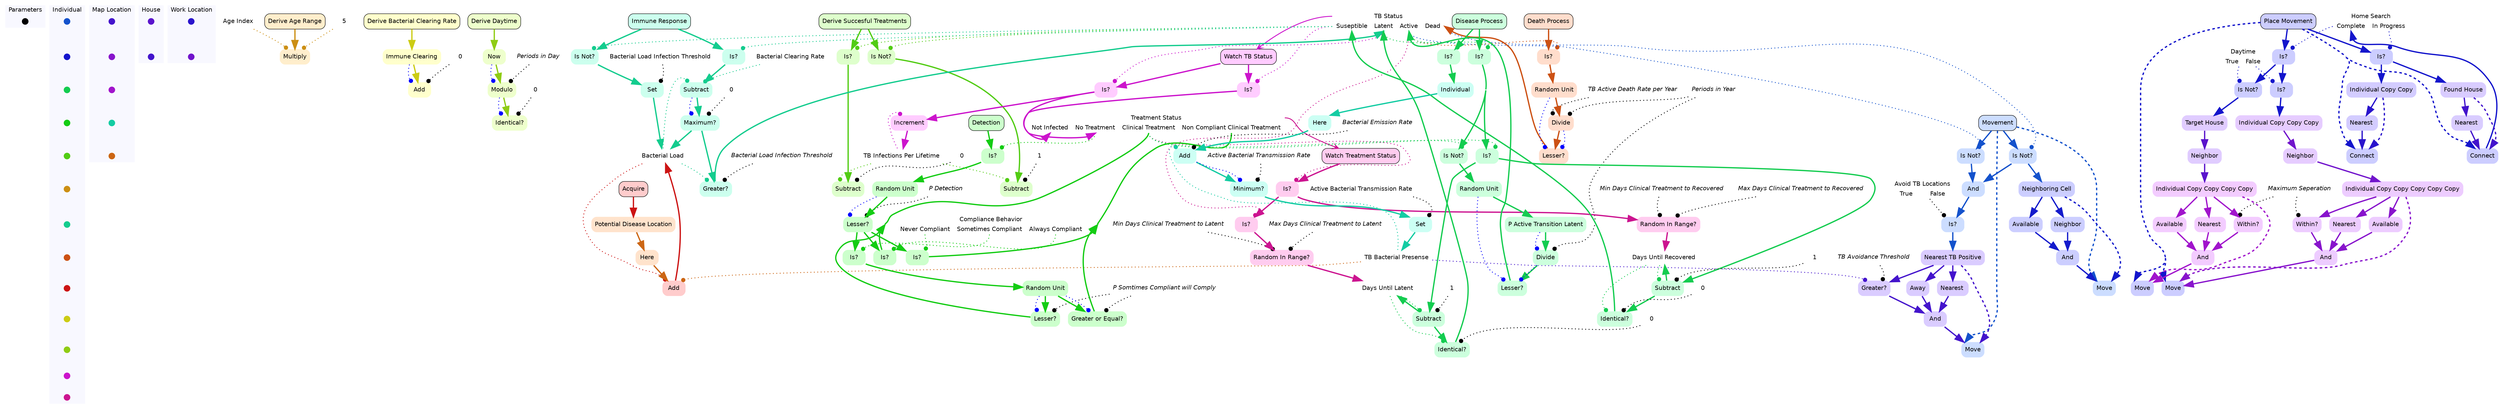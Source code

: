 digraph individual {
	concentrate=true;
	
	subgraph clustercontextKey {
		fontname=Helvetica;
		label="Parameters";
		style="filled";
		fillcolor=ghostwhite;
		color=white;
		labeljust=l;
		contextOverview [style=filled,shape=point,fixedsize=true,width=.2,height=.2,fontcolor=white,color="black",label=""];
	}
	subgraph clusterindividualKey {
		fontname=Helvetica;
		nodesep=0.1;
		style="filled";
		fillcolor=ghostwhite;
		label="Individual";
		color=white;
		labeljust=l;
		movementOverview [fontname=Helvetica,style=filled,shape=point,fixedsize=true,width=.2,height=.2,fontcolor=white,color="0.611, 0.9 , 0.8",label="",URL="individual__Overview.svg"];
		placeMovementOverview [fontname=Helvetica,style=filled,shape=point,fixedsize=true,width=.2,height=.2,fontcolor=white,color="0.666, 0.9 , 0.8",label="",URL="individual__Overview.svg"];
		diseaseProcessOverview [fontname=Helvetica,style=filled,shape=point,fixedsize=true,width=.2,height=.2,fontcolor=white,color="0.388, 0.9 , 0.8",label="",URL="individual__Overview.svg"];
		detectionOverview [fontname=Helvetica,style=filled,shape=point,fixedsize=true,width=.2,height=.2,fontcolor=white,color="0.333, 0.9 , 0.8",label="",URL="individual__Overview.svg"];
		deriveSuccesfulTreatmentsOverview [fontname=Helvetica,style=filled,shape=point,fixedsize=true,width=.2,height=.2,fontcolor=white,color="0.277, 0.9 , 0.8",label="",URL="individual__Overview.svg"];
		deriveAgeRangeOverview [fontname=Helvetica,style=filled,shape=point,fixedsize=true,width=.2,height=.2,fontcolor=white,color="0.111, 0.9 , 0.8",label="",URL="individual__Overview.svg"];
		immuneResponseOverview [fontname=Helvetica,style=filled,shape=point,fixedsize=true,width=.2,height=.2,fontcolor=white,color="0.444, 0.9 , 0.8",label="",URL="individual__Overview.svg"];
		deathProcessOverview [fontname=Helvetica,style=filled,shape=point,fixedsize=true,width=.2,height=.2,fontcolor=white,color="0.055, 0.9 , 0.8",label="",URL="individual__Overview.svg"];
		acquireOverview [fontname=Helvetica,style=filled,shape=point,fixedsize=true,width=.2,height=.2,fontcolor=white,color="0.0, 0.9 , 0.8",label="",URL="individual__Overview.svg"];
		deriveBacterialClearingRateOverview [fontname=Helvetica,style=filled,shape=point,fixedsize=true,width=.2,height=.2,fontcolor=white,color="0.166, 0.9 , 0.8",label="",URL="individual__Overview.svg"];
		deriveDaytimeOverview [fontname=Helvetica,style=filled,shape=point,fixedsize=true,width=.2,height=.2,fontcolor=white,color="0.222, 0.9 , 0.8",label="",URL="individual__Overview.svg"];
		watchTBStatusOverview [fontname=Helvetica,style=filled,shape=point,fixedsize=true,width=.2,height=.2,fontcolor=white,color="0.833, 0.9 , 0.8",label="",URL="individual__Overview.svg"];
		watchTreatmentStatusOverview [fontname=Helvetica,style=filled,shape=point,fixedsize=true,width=.2,height=.2,fontcolor=white,color="0.888, 0.9 , 0.8",label="",URL="individual__Overview.svg"];
movementOverview -> placeMovementOverview -> diseaseProcessOverview -> detectionOverview -> deriveSuccesfulTreatmentsOverview -> deriveAgeRangeOverview -> immuneResponseOverview -> deathProcessOverview -> acquireOverview -> deriveBacterialClearingRateOverview -> deriveDaytimeOverview -> watchTBStatusOverview -> watchTreatmentStatusOverview [style=invis];
	}
	subgraph clustermapLocationKey {
		fontname=Helvetica;
		nodesep=0.1;
		style="filled";
		fillcolor=ghostwhite;
		label="Map Location";
		color=white;
		labeljust=l;
		nearestTBPositiveOverview [fontname=Helvetica,style=filled,shape=point,fixedsize=true,width=.2,height=.2,fontcolor=white,color="0.710, 0.9 , 0.8",label="",URL="mapLocation__Overview.svg"];
		individualCopyCopyCopyCopyCopyOverview [fontname=Helvetica,style=filled,shape=point,fixedsize=true,width=.2,height=.2,fontcolor=white,color="0.772, 0.9 , 0.8",label="",URL="mapLocation__Overview.svg"];
		individualCopyCopyCopyCopyOverview [fontname=Helvetica,style=filled,shape=point,fixedsize=true,width=.2,height=.2,fontcolor=white,color="0.794, 0.9 , 0.8",label="",URL="mapLocation__Overview.svg"];
		individualOverview [fontname=Helvetica,style=filled,shape=point,fixedsize=true,width=.2,height=.2,fontcolor=white,color="0.463, 0.9 , 0.8",label="",URL="mapLocation__Overview.svg"];
		potentialDiseaseLocationOverview [fontname=Helvetica,style=filled,shape=point,fixedsize=true,width=.2,height=.2,fontcolor=white,color="0.074, 0.9 , 0.8",label="",URL="mapLocation__Overview.svg"];
nearestTBPositiveOverview -> individualCopyCopyCopyCopyCopyOverview -> individualCopyCopyCopyCopyOverview -> individualOverview -> potentialDiseaseLocationOverview [style=invis];
	}
	subgraph clusterhouseKey {
		fontname=Helvetica;
		nodesep=0.1;
		style="filled";
		fillcolor=ghostwhite;
		label="House";
		color=white;
		labeljust=l;
		targetHouseOverview [fontname=Helvetica,style=filled,shape=point,fixedsize=true,width=.2,height=.2,fontcolor=white,color="0.730, 0.9 , 0.8",label="",URL="house__Overview.svg"];
		foundHouseOverview [fontname=Helvetica,style=filled,shape=point,fixedsize=true,width=.2,height=.2,fontcolor=white,color="0.709, 0.9 , 0.8",label="",URL="house__Overview.svg"];
targetHouseOverview -> foundHouseOverview [style=invis];
	}
	subgraph clusterworkLocationKey {
		fontname=Helvetica;
		nodesep=0.1;
		style="filled";
		fillcolor=ghostwhite;
		label="Work Location";
		color=white;
		labeljust=l;
		individualCopyCopyOverview [fontname=Helvetica,style=filled,shape=point,fixedsize=true,width=.2,height=.2,fontcolor=white,color="0.687, 0.9 , 0.8",label="",URL="workLocation__Overview.svg"];
		individualCopyCopyCopyOverview [fontname=Helvetica,style=filled,shape=point,fixedsize=true,width=.2,height=.2,fontcolor=white,color="0.751, 0.9 , 0.8",label="",URL="workLocation__Overview.svg"];
individualCopyCopyOverview -> individualCopyCopyCopyOverview [style=invis];
	}
		individualageIndex [shape=none,fontsize=14,style="filled",fontname=Helvetica,color=none,fillcolor=white,label="Age Index"];

//subgraph clusterderiveAgeRange {
	//style=filled;
	//color=white;
	//fillcolor="0.0, 0.0, 0.98";
		deriveAgeRange [shape=box,style="rounded,filled",fontname=Helvetica,color=black,fillcolor="0.111, 0.2, 1.0",label="Derive Age Range",URL="individual_deriveAgeRange.svg"];
	deriveAgeRange ->  ageIndexMultiplyLiteral5 [color="0.111, 0.9 , 0.8",penwidth=3.0,arrowsize=2.0];
		ageIndexMultiplyLiteral5 [shape=none,style="rounded,filled",fontname=Helvetica,color="0.111, 0.2, 1.0",label="Multiply"];
//}
		individualageIndex -> ageIndexMultiplyLiteral5:nw [style=dotted,arrowhead=dot,color="0.111, 0.9 , 0.8",penwidth=2.0];
		literal5 -> ageIndexMultiplyLiteral5:ne [style=dotted,arrowhead=dot,color="0.111, 0.9 , 0.8",penwidth=2.0];
		literal5 [shape=none,fontname=Helvetica,color=black,label="5"];
		literal5 -> ageIndexMultiplyLiteral5:ne [style=dotted,arrowhead=dot,color=blue,penwidth=2.0];

//subgraph clusterderiveBacterialClearingRate {
	//style=filled;
	//color=white;
	//fillcolor="0.0, 0.0, 0.98";
		deriveBacterialClearingRate [shape=box,style="rounded,filled",fontname=Helvetica,color=black,fillcolor="0.166, 0.2, 1.0",label="Derive Bacterial Clearing Rate",URL="individual_deriveBacterialClearingRate.svg"];
	deriveBacterialClearingRate ->  immuneClearing [color="0.166, 0.9 , 0.8",penwidth=3.0,arrowsize=2.0];
		immuneClearingAddZero [shape=none,style="rounded,filled",fontname=Helvetica,color="0.166, 0.2, 1.0",label="Add"];
		immuneClearing [shape=none,style="rounded,filled",fontname=Helvetica,color="0.166, 0.2, 1.0",label="Immune Clearing"];
	immuneClearing ->  immuneClearingAddZero [color="0.166, 0.9 , 0.8",penwidth=3.0,arrowsize=2.0];
//}
		immuneClearing -> immuneClearingAddZero:nw [style=dotted,arrowhead=dot,color=blue,penwidth=2.0];
	
		importxyximmuneClearingAddZerofunctionszero1 [fontname=Helvetica,shape=none,label="0"];
		importxyximmuneClearingAddZerofunctionszero1 -> immuneClearingAddZero:ne [style=dotted,arrowhead=dot,color=black,penwidth=2.0];
		tBmodelperiodsinDay [shape=none,fontsize=14,style="filled",fontname=Helvetica,color=none,fillcolor=white,label=<<i>Periods in Day</i>>];

//subgraph clusterderiveDaytime {
	//style=filled;
	//color=white;
	//fillcolor="0.0, 0.0, 0.98";
		deriveDaytime [shape=box,style="rounded,filled",fontname=Helvetica,color=black,fillcolor="0.222, 0.2, 1.0",label="Derive Daytime",URL="individual_deriveDaytime.svg"];
	deriveDaytime ->  now [color="0.222, 0.9 , 0.8",penwidth=3.0,arrowsize=2.0];
		nowModuloPeriodsinDay [shape=none,style="rounded,filled",fontname=Helvetica,color="0.222, 0.2, 1.0",label="Modulo"];
	nowModuloPeriodsinDay ->  nowModuloPeriodsinDayIdenticalZero [color="0.222, 0.9 , 0.8",penwidth=3.0,arrowsize=2.0];
		nowModuloPeriodsinDayIdenticalZero [shape=none,style="rounded,filled",fontname=Helvetica,color="0.222, 0.2, 1.0",label="Identical?"];
		now [shape=none,style="rounded,filled",fontname=Helvetica,color="0.222, 0.2, 1.0",label="Now"];
	now ->  nowModuloPeriodsinDay [color="0.222, 0.9 , 0.8",penwidth=3.0,arrowsize=2.0];
//}
		tBmodelperiodsinDay -> nowModuloPeriodsinDay:ne [style=dotted,arrowhead=dot,color=black,penwidth=2.0];
		now -> nowModuloPeriodsinDay:nw [style=dotted,arrowhead=dot,color=blue,penwidth=2.0];
		nowModuloPeriodsinDay -> nowModuloPeriodsinDayIdenticalZero:nw [style=dotted,arrowhead=dot,color=blue,penwidth=2.0];
	
		importxyxnowModuloPeriodsinDayIdenticalZerofunctionszero1 [fontname=Helvetica,shape=none,label="0"];
		importxyxnowModuloPeriodsinDayIdenticalZerofunctionszero1 -> nowModuloPeriodsinDayIdenticalZero:ne [style=dotted,arrowhead=dot,color=black,penwidth=2.0];
		individualtBStatusRecord [shape=record,fontname=Helvetica,style=filled,color=none,fillcolor=white,label="{<individualtBStatus> TB Status | {<individualtBStatussuseptible> Suseptible|<individualtBStatuslatent> Latent|<individualtBStatusactive> Active|<individualtBStatusdead> Dead}}"];
		individualtBInfectionsPerLifetime [shape=none,fontsize=14,style="filled",fontname=Helvetica,color=none,fillcolor=white,label="TB Infections Per Lifetime"];

//subgraph clusterderiveSuccesfulTreatments {
	//style=filled;
	//color=white;
	//fillcolor="0.0, 0.0, 0.98";
		deriveSuccesfulTreatments [shape=box,style="rounded,filled",fontname=Helvetica,color=black,fillcolor="0.277, 0.2, 1.0",label="Derive Succesful Treatments",URL="individual_deriveSuccesfulTreatments.svg"];
	deriveSuccesfulTreatments ->  tBStatusDifferentSuseptibleQuery [color="0.277, 0.9 , 0.8",penwidth=3.0,arrowsize=2.0];
	deriveSuccesfulTreatments ->  tBStatusIdenticalSuseptibleQueryCopyCopy [color="0.277, 0.9 , 0.8",penwidth=3.0,arrowsize=2.0];
		tBInfectionsPerLifetimeSubtractUnit [shape=none,style="rounded,filled",fontname=Helvetica,color="0.277, 0.2, 1.0",label="Subtract"];
		tBStatusIdenticalSuseptibleQueryCopyCopy [shape=none,style="rounded,filled",fontname=Helvetica,color="0.277, 0.2, 1.0",label="Is?"];
	tBStatusIdenticalSuseptibleQueryCopyCopy ->  tBInfectionsPerLifetimeSubtractZero [color="0.277, 0.9 , 0.8",penwidth=3.0,arrowsize=2.0];
		tBStatusDifferentSuseptibleQuery [shape=none,style="rounded,filled",fontname=Helvetica,color="0.277, 0.2, 1.0",label="Is Not?"];
	tBStatusDifferentSuseptibleQuery ->  tBInfectionsPerLifetimeSubtractUnit [color="0.277, 0.9 , 0.8",penwidth=3.0,arrowsize=2.0];
		tBInfectionsPerLifetimeSubtractZero [shape=none,style="rounded,filled",fontname=Helvetica,color="0.277, 0.2, 1.0",label="Subtract"];
//}
		individualtBInfectionsPerLifetime -> tBInfectionsPerLifetimeSubtractUnit:nw [style=dotted,arrowhead=dot,color="0.277, 0.9 , 0.8",penwidth=2.0];
	
		importxyxtBInfectionsPerLifetimeSubtractUnitfunctionsunit0 [fontname=Helvetica,shape=none,label="1"];
		importxyxtBInfectionsPerLifetimeSubtractUnitfunctionsunit0 -> tBInfectionsPerLifetimeSubtractUnit:ne [style=dotted,arrowhead=dot,color=black,penwidth=2.0];
		individualtBStatusRecord:individualtBStatussuseptible -> tBStatusIdenticalSuseptibleQueryCopyCopy:ne [style=dotted,arrowhead=dot,color="0.277, 0.9 , 0.8",penwidth=2.0];
		individualtBStatusRecord:individualtBStatussuseptible -> tBStatusDifferentSuseptibleQuery:ne [style=dotted,arrowhead=dot,color="0.277, 0.9 , 0.8",penwidth=2.0];
		individualtBInfectionsPerLifetime -> tBInfectionsPerLifetimeSubtractZero:nw [style=dotted,arrowhead=dot,color="0.277, 0.9 , 0.8",penwidth=2.0];
	
		importxyxtBInfectionsPerLifetimeSubtractZerofunctionszero0 [fontname=Helvetica,shape=none,label="0"];
		importxyxtBInfectionsPerLifetimeSubtractZerofunctionszero0 -> tBInfectionsPerLifetimeSubtractZero:ne [style=dotted,arrowhead=dot,color=black,penwidth=2.0];
		individualbacterialLoad [shape=none,fontsize=14,style="filled",fontname=Helvetica,color=none,fillcolor=white,label="Bacterial Load"];
		mapLocationtBBacterialPresense [shape=none,fontsize=14,style="filled",fontname=Helvetica,color=none,fillcolor=white,label="TB Bacterial Presense"];

//subgraph clusteracquire {
	//style=filled;
	//color=white;
	//fillcolor="0.0, 0.0, 0.98";
		acquire [shape=box,style="rounded,filled",fontname=Helvetica,color=black,fillcolor="0.0, 0.2, 1.0",label="Acquire",URL="individual_acquire.svg"];
	acquire ->  potentialDiseaseLocation [color="0.0, 0.9 , 0.8",penwidth=3.0,arrowsize=2.0];
		hereQueryCopy [shape=none,style="rounded,filled",fontname=Helvetica,color="0.074, 0.2, 1.0",label="Here"];
	hereQueryCopy ->  bacterialLoadAddTBBacterialPresense [color="0.074, 0.9 , 0.8",penwidth=3.0,arrowsize=2.0];
		potentialDiseaseLocation [shape=none,style="rounded,filled",fontname=Helvetica,color=gray,fillcolor="0.074, 0.2, 1.0",label="Potential Disease Location"];
	potentialDiseaseLocation ->  hereQueryCopy [color="0.074, 0.9 , 0.8",penwidth=3.0,arrowsize=2.0];
		bacterialLoadAddTBBacterialPresense [shape=none,style="rounded,filled",fontname=Helvetica,color="0.0, 0.2, 1.0",label="Add"];
			bacterialLoadAddTBBacterialPresense ->  individualbacterialLoad [color="0.0, 0.9 , 0.8",penwidth=3.0,arrowsize=2.0];
//}
		individualbacterialLoad -> bacterialLoadAddTBBacterialPresense:nw [style=dotted,arrowhead=dot,color="0.0, 0.9 , 0.8",penwidth=2.0];
		mapLocationtBBacterialPresense -> bacterialLoadAddTBBacterialPresense:ne [style=dotted,arrowhead=dot,color="0.074, 0.9 , 0.8",penwidth=2.0];
		individualtBStatusRecord [shape=record,fontname=Helvetica,style=filled,color=none,fillcolor=white,label="{<individualtBStatus> TB Status | {<individualtBStatussuseptible> Suseptible|<individualtBStatuslatent> Latent|<individualtBStatusactive> Active|<individualtBStatusdead> Dead}}"];
		individualtBStatusRecord [shape=record,fontname=Helvetica,style=filled,color=none,fillcolor=white,label="{<individualtBStatus> TB Status | {<individualtBStatussuseptible> Suseptible|<individualtBStatuslatent> Latent|<individualtBStatusactive> Active|<individualtBStatusdead> Dead}}"];
		tBmodelperiodsinYear [shape=none,fontsize=14,style="filled",fontname=Helvetica,color=none,fillcolor=white,label=<<i>Periods in Year</i>>];
		tBmodeltBActiveDeathRateperYear [shape=none,fontsize=14,style="filled",fontname=Helvetica,color=none,fillcolor=white,label=<<i>TB Active Death Rate per Year</i>>];

//subgraph clusterdeathProcess {
	//style=filled;
	//color=white;
	//fillcolor="0.0, 0.0, 0.98";
		deathProcess [shape=box,style="rounded,filled",fontname=Helvetica,color=black,fillcolor="0.055, 0.2, 1.0",label="Death Process",URL="individual_deathProcess.svg"];
	deathProcess ->  tBStatusIdenticalActiveQueryCopy [color="0.055, 0.9 , 0.8",penwidth=3.0,arrowsize=2.0];
		randomUnitLesserTBActiveDeathRateperYearDividePeriodsinYearQuery [shape=none,style="rounded,filled",fontname=Helvetica,color="0.055, 0.2, 1.0",label="Lesser?"];
			randomUnitLesserTBActiveDeathRateperYearDividePeriodsinYearQuery ->  individualtBStatusRecord:individualtBStatusdead [color="0.055, 0.9 , 0.8",penwidth=3.0,arrowsize=2.0];
		tBActiveDeathRateperYearDividePeriodsinYear [shape=none,style="rounded,filled",fontname=Helvetica,color="0.055, 0.2, 1.0",label="Divide"];
	tBActiveDeathRateperYearDividePeriodsinYear ->  randomUnitLesserTBActiveDeathRateperYearDividePeriodsinYearQuery [color="0.055, 0.9 , 0.8",penwidth=3.0,arrowsize=2.0];
		tBStatusIdenticalActiveQueryCopy [shape=none,style="rounded,filled",fontname=Helvetica,color="0.055, 0.2, 1.0",label="Is?"];
	tBStatusIdenticalActiveQueryCopy ->  randomUnit [color="0.055, 0.9 , 0.8",penwidth=3.0,arrowsize=2.0];
		randomUnit [shape=none,style="rounded,filled",fontname=Helvetica,color="0.055, 0.2, 1.0",label="Random Unit"];
	randomUnit ->  tBActiveDeathRateperYearDividePeriodsinYear [color="0.055, 0.9 , 0.8",penwidth=3.0,arrowsize=2.0];
//}
		tBActiveDeathRateperYearDividePeriodsinYear -> randomUnitLesserTBActiveDeathRateperYearDividePeriodsinYearQuery:ne [style=dotted,arrowhead=dot,color=blue,penwidth=2.0];
		randomUnit -> randomUnitLesserTBActiveDeathRateperYearDividePeriodsinYearQuery:nw [style=dotted,arrowhead=dot,color=blue,penwidth=2.0];
		tBmodeltBActiveDeathRateperYear -> tBActiveDeathRateperYearDividePeriodsinYear:nw [style=dotted,arrowhead=dot,color=black,penwidth=2.0];
		tBmodelperiodsinYear -> tBActiveDeathRateperYearDividePeriodsinYear:ne [style=dotted,arrowhead=dot,color=black,penwidth=2.0];
		individualtBStatusRecord:individualtBStatusactive -> tBStatusIdenticalActiveQueryCopy:ne [style=dotted,arrowhead=dot,color="0.055, 0.9 , 0.8",penwidth=2.0];
		individualtreatmentStatusRecord [shape=record,fontname=Helvetica,style=filled,color=none,fillcolor=white,label="{<individualtreatmentStatus> Treatment Status | {<individualtreatmentStatusnotInfected> Not Infected|<individualtreatmentStatusnoTreatment> No Treatment|<individualtreatmentStatusclinicalTreatment> Clinical Treatment|<individualtreatmentStatusnonCompliantClinicalTreatment> Non Compliant Clinical Treatment}}"];
		individualtBStatusRecord [shape=record,fontname=Helvetica,style=filled,color=none,fillcolor=white,label="{<individualtBStatus> TB Status | {<individualtBStatussuseptible> Suseptible|<individualtBStatuslatent> Latent|<individualtBStatusactive> Active|<individualtBStatusdead> Dead}}"];
		individualtreatmentStatusRecord [shape=record,fontname=Helvetica,style=filled,color=none,fillcolor=white,label="{<individualtreatmentStatus> Treatment Status | {<individualtreatmentStatusnotInfected> Not Infected|<individualtreatmentStatusnoTreatment> No Treatment|<individualtreatmentStatusclinicalTreatment> Clinical Treatment|<individualtreatmentStatusnonCompliantClinicalTreatment> Non Compliant Clinical Treatment}}"];
		individualtBInfectionsPerLifetime [shape=none,fontsize=14,style="filled",fontname=Helvetica,color=none,fillcolor=white,label="TB Infections Per Lifetime"];
		individualtBStatusRecord [shape=record,fontname=Helvetica,style=filled,color=none,fillcolor=white,label="{<individualtBStatus> TB Status | {<individualtBStatussuseptible> Suseptible|<individualtBStatuslatent> Latent|<individualtBStatusactive> Active|<individualtBStatusdead> Dead}}"];

//subgraph clusterwatchTBStatus {
	//style=filled;
	//color=white;
	//fillcolor="0.0, 0.0, 0.98";
		watchTBStatus [shape=box,style="rounded,filled",fontname=Helvetica,color=black,fillcolor="0.833, 0.2, 1.0",label="Watch TB Status",URL="individual_watchTBStatus.svg"];
		individualtBStatusRecord:individualtBStatus ->  watchTBStatus [color="0.833, 0.9 , 0.8",penwidth=2.0,arrowhead=vee];
	watchTBStatus ->  tBStatusIdenticalLatentQueryCopy [color="0.833, 0.9 , 0.8",penwidth=3.0,arrowsize=2.0];
	watchTBStatus ->  tBStatusIdenticalSuseptibleQueryCopy [color="0.833, 0.9 , 0.8",penwidth=3.0,arrowsize=2.0];
		incrementTBInfectionsPerLifetime [shape=none,style="rounded,filled",fontname=Helvetica,color="0.833, 0.2, 1.0",label="Increment"];
			incrementTBInfectionsPerLifetime ->  individualtBInfectionsPerLifetime [color="0.833, 0.9 , 0.8",penwidth=3.0,arrowsize=2.0];
		tBStatusIdenticalLatentQueryCopy [shape=none,style="rounded,filled",fontname=Helvetica,color="0.833, 0.2, 1.0",label="Is?"];
	tBStatusIdenticalLatentQueryCopy ->  incrementTBInfectionsPerLifetime [color="0.833, 0.9 , 0.8",penwidth=3.0,arrowsize=2.0];
			tBStatusIdenticalLatentQueryCopy ->  individualtreatmentStatusRecord:individualtreatmentStatusnoTreatment [color="0.833, 0.9 , 0.8",penwidth=3.0,arrowsize=2.0];
		tBStatusIdenticalSuseptibleQueryCopy [shape=none,style="rounded,filled",fontname=Helvetica,color="0.833, 0.2, 1.0",label="Is?"];
			tBStatusIdenticalSuseptibleQueryCopy ->  individualtreatmentStatusRecord:individualtreatmentStatusnotInfected [color="0.833, 0.9 , 0.8",penwidth=3.0,arrowsize=2.0];
//}
		individualtBInfectionsPerLifetime -> incrementTBInfectionsPerLifetime:nw [style=dotted,arrowhead=dot,color="0.833, 0.9 , 0.8",penwidth=2.0];
		individualtBStatusRecord:individualtBStatuslatent -> tBStatusIdenticalLatentQueryCopy:ne [style=dotted,arrowhead=dot,color="0.833, 0.9 , 0.8",penwidth=2.0];
		individualtBStatusRecord:individualtBStatussuseptible -> tBStatusIdenticalSuseptibleQueryCopy:ne [style=dotted,arrowhead=dot,color="0.833, 0.9 , 0.8",penwidth=2.0];
		individualtBStatusRecord [shape=record,fontname=Helvetica,style=filled,color=none,fillcolor=white,label="{<individualtBStatus> TB Status | {<individualtBStatussuseptible> Suseptible|<individualtBStatuslatent> Latent|<individualtBStatusactive> Active|<individualtBStatusdead> Dead}}"];
		individualtreatmentStatusRecord [shape=record,fontname=Helvetica,style=filled,color=none,fillcolor=white,label="{<individualtreatmentStatus> Treatment Status | {<individualtreatmentStatusnotInfected> Not Infected|<individualtreatmentStatusnoTreatment> No Treatment|<individualtreatmentStatusclinicalTreatment> Clinical Treatment|<individualtreatmentStatusnonCompliantClinicalTreatment> Non Compliant Clinical Treatment}}"];
		individualdaysUntilRecovered [shape=none,fontsize=14,style="filled",fontname=Helvetica,color=none,fillcolor=white,label="Days Until Recovered"];
		tBmodelminDaysClinicalTreatmenttoLatent [shape=none,fontsize=14,style="filled",fontname=Helvetica,color=none,fillcolor=white,label=<<i>Min Days Clinical Treatment to Latent</i>>];
		tBmodelmaxDaysClinicalTreatmenttoLatent [shape=none,fontsize=14,style="filled",fontname=Helvetica,color=none,fillcolor=white,label=<<i>Max Days Clinical Treatment to Latent</i>>];
		individualdaysUntilLatent [shape=none,fontsize=14,style="filled",fontname=Helvetica,color=none,fillcolor=white,label="Days Until Latent"];
		tBmodelminDaysClinicalTreatmenttoRecovered [shape=none,fontsize=14,style="filled",fontname=Helvetica,color=none,fillcolor=white,label=<<i>Min Days Clinical Treatment to Recovered</i>>];
		tBmodelmaxDaysClinicalTreatmenttoRecovered [shape=none,fontsize=14,style="filled",fontname=Helvetica,color=none,fillcolor=white,label=<<i>Max Days Clinical Treatment to Recovered</i>>];
		individualtreatmentStatusRecord [shape=record,fontname=Helvetica,style=filled,color=none,fillcolor=white,label="{<individualtreatmentStatus> Treatment Status | {<individualtreatmentStatusnotInfected> Not Infected|<individualtreatmentStatusnoTreatment> No Treatment|<individualtreatmentStatusclinicalTreatment> Clinical Treatment|<individualtreatmentStatusnonCompliantClinicalTreatment> Non Compliant Clinical Treatment}}"];

//subgraph clusterwatchTreatmentStatus {
	//style=filled;
	//color=white;
	//fillcolor="0.0, 0.0, 0.98";
		watchTreatmentStatus [shape=box,style="rounded,filled",fontname=Helvetica,color=black,fillcolor="0.888, 0.2, 1.0",label="Watch Treatment Status",URL="individual_watchTreatmentStatus.svg"];
		individualtreatmentStatusRecord:individualtreatmentStatus ->  watchTreatmentStatus [color="0.888, 0.9 , 0.8",penwidth=2.0,arrowhead=vee];
	watchTreatmentStatus ->  treatmentStatusIdenticalClinicalTreatmentQuery [color="0.888, 0.9 , 0.8",penwidth=3.0,arrowsize=2.0];
		tBStatusIdenticalActiveQueryCopyCopy [shape=none,style="rounded,filled",fontname=Helvetica,color="0.888, 0.2, 1.0",label="Is?"];
	tBStatusIdenticalActiveQueryCopyCopy ->  drawDaysuntilLatent [color="0.888, 0.9 , 0.8",penwidth=3.0,arrowsize=2.0];
		treatmentStatusIdenticalClinicalTreatmentQuery [shape=none,style="rounded,filled",fontname=Helvetica,color="0.888, 0.2, 1.0",label="Is?"];
	treatmentStatusIdenticalClinicalTreatmentQuery ->  tBStatusIdenticalActiveQueryCopyCopy [color="0.888, 0.9 , 0.8",penwidth=3.0,arrowsize=2.0];
	treatmentStatusIdenticalClinicalTreatmentQuery ->  drawDaysuntilRecovered [color="0.888, 0.9 , 0.8",penwidth=3.0,arrowsize=2.0];
		drawDaysuntilLatent [shape=none,style="rounded,filled",fontname=Helvetica,color="0.888, 0.2, 1.0",label="Random In Range?"];
			drawDaysuntilLatent ->  individualdaysUntilLatent [color="0.888, 0.9 , 0.8",penwidth=3.0,arrowsize=2.0];
		drawDaysuntilRecovered [shape=none,style="rounded,filled",fontname=Helvetica,color="0.888, 0.2, 1.0",label="Random In Range?"];
			drawDaysuntilRecovered ->  individualdaysUntilRecovered [color="0.888, 0.9 , 0.8",penwidth=3.0,arrowsize=2.0];
//}
		individualtBStatusRecord:individualtBStatusactive -> tBStatusIdenticalActiveQueryCopyCopy:ne [style=dotted,arrowhead=dot,color="0.888, 0.9 , 0.8",penwidth=2.0];
		individualtreatmentStatusRecord:individualtreatmentStatusclinicalTreatment -> treatmentStatusIdenticalClinicalTreatmentQuery:ne [style=dotted,arrowhead=dot,color="0.888, 0.9 , 0.8",penwidth=2.0];
		tBmodelminDaysClinicalTreatmenttoLatent -> drawDaysuntilLatent:nw [style=dotted,arrowhead=dot,color=black,penwidth=2.0];
		tBmodelmaxDaysClinicalTreatmenttoLatent -> drawDaysuntilLatent:ne [style=dotted,arrowhead=dot,color=black,penwidth=2.0];
		tBmodelminDaysClinicalTreatmenttoRecovered -> drawDaysuntilRecovered:nw [style=dotted,arrowhead=dot,color=black,penwidth=2.0];
		tBmodelmaxDaysClinicalTreatmenttoRecovered -> drawDaysuntilRecovered:ne [style=dotted,arrowhead=dot,color=black,penwidth=2.0];
		individualtBStatusRecord [shape=record,fontname=Helvetica,style=filled,color=none,fillcolor=white,label="{<individualtBStatus> TB Status | {<individualtBStatussuseptible> Suseptible|<individualtBStatuslatent> Latent|<individualtBStatusactive> Active|<individualtBStatusdead> Dead}}"];
		individualbacterialLoad [shape=none,fontsize=14,style="filled",fontname=Helvetica,color=none,fillcolor=white,label="Bacterial Load"];
		individualbacterialClearingRate [shape=none,fontsize=14,style="filled",fontname=Helvetica,color=none,fillcolor=white,label="Bacterial Clearing Rate"];
		individualtBStatusRecord [shape=record,fontname=Helvetica,style=filled,color=none,fillcolor=white,label="{<individualtBStatus> TB Status | {<individualtBStatussuseptible> Suseptible|<individualtBStatuslatent> Latent|<individualtBStatusactive> Active|<individualtBStatusdead> Dead}}"];
		tBmodelbacterialLoadInfectionThreshold [shape=none,fontsize=14,style="filled",fontname=Helvetica,color=none,fillcolor=white,label=<<i>Bacterial Load Infection Threshold</i>>];

//subgraph clusterimmuneResponse {
	//style=filled;
	//color=white;
	//fillcolor="0.0, 0.0, 0.98";
		immuneResponse [shape=box,style="rounded,filled",fontname=Helvetica,color=black,fillcolor="0.444, 0.2, 1.0",label="Immune Response",URL="individual_immuneResponse.svg"];
	immuneResponse ->  tBStatusIdenticalSuseptibleQuery [color="0.444, 0.9 , 0.8",penwidth=3.0,arrowsize=2.0];
	immuneResponse ->  tBStatusDifferentSuseptibleQueryCopy [color="0.444, 0.9 , 0.8",penwidth=3.0,arrowsize=2.0];
		tBStatusDifferentSuseptibleQueryCopy [shape=none,style="rounded,filled",fontname=Helvetica,color="0.444, 0.2, 1.0",label="Is Not?"];
	tBStatusDifferentSuseptibleQueryCopy ->  setBacterialLoadToBacterialLoadInfectionThreshold [color="0.444, 0.9 , 0.8",penwidth=3.0,arrowsize=2.0];
	setBacterialLoadToBacterialLoadInfectionThreshold ->  individualbacterialLoad [color="0.444, 0.9 , 0.8",penwidth=3.0,arrowsize=2.0];
		bacterialLoadSubtractBacterialClearingRate [shape=none,style="rounded,filled",fontname=Helvetica,color="0.444, 0.2, 1.0",label="Subtract"];
	bacterialLoadSubtractBacterialClearingRate ->  maximum_BacterialLoadSubtractBacterialClearingRateZero_ [color="0.444, 0.9 , 0.8",penwidth=3.0,arrowsize=2.0];
		tBStatusIdenticalSuseptibleQuery [shape=none,style="rounded,filled",fontname=Helvetica,color="0.444, 0.2, 1.0",label="Is?"];
	tBStatusIdenticalSuseptibleQuery ->  bacterialLoadSubtractBacterialClearingRate [color="0.444, 0.9 , 0.8",penwidth=3.0,arrowsize=2.0];

		setBacterialLoadToBacterialLoadInfectionThreshold [shape=none,style="rounded,filled",fontname=Helvetica,color="0.444, 0.2, 1.0",label="Set"];
		bacterialLoadGreaterBacterialLoadInfectionThresholdQuery [shape=none,style="rounded,filled",fontname=Helvetica,color="0.444, 0.2, 1.0",label="Greater?"];
			bacterialLoadGreaterBacterialLoadInfectionThresholdQuery ->  individualtBStatusRecord:individualtBStatuslatent [color="0.444, 0.9 , 0.8",penwidth=3.0,arrowsize=2.0];
		maximum_BacterialLoadSubtractBacterialClearingRateZero_ [shape=none,style="rounded,filled",fontname=Helvetica,color="0.444, 0.2, 1.0",label="Maximum?"];
		maximum_BacterialLoadSubtractBacterialClearingRateZero_ ->  bacterialLoadGreaterBacterialLoadInfectionThresholdQuery [color="0.444, 0.9 , 0.8",penwidth=3.0,arrowsize=2.0];
			maximum_BacterialLoadSubtractBacterialClearingRateZero_ ->  individualbacterialLoad [color="0.444, 0.9 , 0.8",penwidth=3.0,arrowsize=2.0];
//}
		individualtBStatusRecord:individualtBStatussuseptible -> tBStatusDifferentSuseptibleQueryCopy:ne [style=dotted,arrowhead=dot,color="0.444, 0.9 , 0.8",penwidth=2.0];
		individualbacterialLoad -> bacterialLoadSubtractBacterialClearingRate:nw [style=dotted,arrowhead=dot,color="0.444, 0.9 , 0.8",penwidth=2.0];
		individualbacterialClearingRate -> bacterialLoadSubtractBacterialClearingRate:ne [style=dotted,arrowhead=dot,color="0.444, 0.9 , 0.8",penwidth=2.0];
		individualtBStatusRecord:individualtBStatussuseptible -> tBStatusIdenticalSuseptibleQuery:ne [style=dotted,arrowhead=dot,color="0.444, 0.9 , 0.8",penwidth=2.0];

		importabcsetBacterialLoadToBacterialLoadInfectionThresholdtBmodelbacterialLoadInfectionThreshold [fontname=Helvetica,shape=none,label="Bacterial Load Infection Threshold"];
		importabcsetBacterialLoadToBacterialLoadInfectionThresholdtBmodelbacterialLoadInfectionThreshold -> setBacterialLoadToBacterialLoadInfectionThreshold:"ne" [style=dotted,arrowhead=dot,color=black,penwidth=2.0];
		individualbacterialLoad -> bacterialLoadGreaterBacterialLoadInfectionThresholdQuery:nw [style=dotted,arrowhead=dot,color="0.444, 0.9 , 0.8",penwidth=2.0];
		tBmodelbacterialLoadInfectionThreshold -> bacterialLoadGreaterBacterialLoadInfectionThresholdQuery:ne [style=dotted,arrowhead=dot,color=black,penwidth=2.0];
		bacterialLoadSubtractBacterialClearingRate -> maximum_BacterialLoadSubtractBacterialClearingRateZero_:nw [style=dotted,arrowhead=dot,color=blue,penwidth=2.0];
	
		importxyxmaximum_BacterialLoadSubtractBacterialClearingRateZero_functionszero1 [fontname=Helvetica,shape=none,label="0"];
		importxyxmaximum_BacterialLoadSubtractBacterialClearingRateZero_functionszero1 -> maximum_BacterialLoadSubtractBacterialClearingRateZero_:ne [style=dotted,arrowhead=dot,color=black,penwidth=2.0];
		individualtreatmentStatusRecord [shape=record,fontname=Helvetica,style=filled,color=none,fillcolor=white,label="{<individualtreatmentStatus> Treatment Status | {<individualtreatmentStatusnotInfected> Not Infected|<individualtreatmentStatusnoTreatment> No Treatment|<individualtreatmentStatusclinicalTreatment> Clinical Treatment|<individualtreatmentStatusnonCompliantClinicalTreatment> Non Compliant Clinical Treatment}}"];
		individualcomplianceBehaviorRecord [shape=record,fontname=Helvetica,style=filled,color=none,fillcolor=white,label="{<individualcomplianceBehavior> Compliance Behavior | {<individualcomplianceBehaviorneverCompliant> Never Compliant|<individualcomplianceBehaviorsometimesCompliant> Sometimes Compliant|<individualcomplianceBehavioralwaysCompliant> Always Compliant}}"];
		individualtreatmentStatusRecord [shape=record,fontname=Helvetica,style=filled,color=none,fillcolor=white,label="{<individualtreatmentStatus> Treatment Status | {<individualtreatmentStatusnotInfected> Not Infected|<individualtreatmentStatusnoTreatment> No Treatment|<individualtreatmentStatusclinicalTreatment> Clinical Treatment|<individualtreatmentStatusnonCompliantClinicalTreatment> Non Compliant Clinical Treatment}}"];
		tBmodelpSomtimesCompliantwillComply [shape=none,fontsize=14,style="filled",fontname=Helvetica,color=none,fillcolor=white,label=<<i>P Somtimes Compliant will Comply</i>>];
		tBmodelpDetection [shape=none,fontsize=14,style="filled",fontname=Helvetica,color=none,fillcolor=white,label=<<i>P Detection</i>>];

//subgraph clusterdetection {
	//style=filled;
	//color=white;
	//fillcolor="0.0, 0.0, 0.98";
		detection [shape=box,style="rounded,filled",fontname=Helvetica,color=black,fillcolor="0.333, 0.2, 1.0",label="Detection",URL="individual_detection.svg"];
	detection ->  treatmentStatusIdenticalNoTreatmentQuery [color="0.333, 0.9 , 0.8",penwidth=3.0,arrowsize=2.0];
		complianceDrawLesserPSomtimesCompliantwillComplyQuery [shape=none,style="rounded,filled",fontname=Helvetica,color="0.333, 0.2, 1.0",label="Lesser?"];
			complianceDrawLesserPSomtimesCompliantwillComplyQuery ->  individualtreatmentStatusRecord:individualtreatmentStatusclinicalTreatment [color="0.333, 0.9 , 0.8",penwidth=3.0,arrowsize=2.0];
		detectionDrawLesserPDetectionQuery [shape=none,style="rounded,filled",fontname=Helvetica,color="0.333, 0.2, 1.0",label="Lesser?"];
	detectionDrawLesserPDetectionQuery ->  complianceBehaviorIdenticalAlwaysCompliantQuery [color="0.333, 0.9 , 0.8",penwidth=3.0,arrowsize=2.0];
	detectionDrawLesserPDetectionQuery ->  complianceBehaviorIdenticalNeverCompliantQuery [color="0.333, 0.9 , 0.8",penwidth=3.0,arrowsize=2.0];
	detectionDrawLesserPDetectionQuery ->  complianceBehaviorIdenticalSometimesCompliantQuery [color="0.333, 0.9 , 0.8",penwidth=3.0,arrowsize=2.0];
		complianceBehaviorIdenticalSometimesCompliantQuery [shape=none,style="rounded,filled",fontname=Helvetica,color="0.333, 0.2, 1.0",label="Is?"];
	complianceBehaviorIdenticalSometimesCompliantQuery ->  complianceDraw [color="0.333, 0.9 , 0.8",penwidth=3.0,arrowsize=2.0];
		detectionDraw [shape=none,style="rounded,filled",fontname=Helvetica,color="0.333, 0.2, 1.0",label="Random Unit"];
	detectionDraw ->  detectionDrawLesserPDetectionQuery [color="0.333, 0.9 , 0.8",penwidth=3.0,arrowsize=2.0];
		complianceBehaviorIdenticalNeverCompliantQuery [shape=none,style="rounded,filled",fontname=Helvetica,color="0.333, 0.2, 1.0",label="Is?"];
			complianceBehaviorIdenticalNeverCompliantQuery ->  individualtreatmentStatusRecord:individualtreatmentStatusnonCompliantClinicalTreatment [color="0.333, 0.9 , 0.8",penwidth=3.0,arrowsize=2.0];
		complianceDraw [shape=none,style="rounded,filled",fontname=Helvetica,color="0.333, 0.2, 1.0",label="Random Unit"];
	complianceDraw ->  complianceDrawGreaterorEqualPSomtimesCompliantwillComplyQuery [color="0.333, 0.9 , 0.8",penwidth=3.0,arrowsize=2.0];
	complianceDraw ->  complianceDrawLesserPSomtimesCompliantwillComplyQuery [color="0.333, 0.9 , 0.8",penwidth=3.0,arrowsize=2.0];
		complianceBehaviorIdenticalAlwaysCompliantQuery [shape=none,style="rounded,filled",fontname=Helvetica,color="0.333, 0.2, 1.0",label="Is?"];
			complianceBehaviorIdenticalAlwaysCompliantQuery ->  individualtreatmentStatusRecord:individualtreatmentStatusclinicalTreatment [color="0.333, 0.9 , 0.8",penwidth=3.0,arrowsize=2.0];
		complianceDrawGreaterorEqualPSomtimesCompliantwillComplyQuery [shape=none,style="rounded,filled",fontname=Helvetica,color="0.333, 0.2, 1.0",label="Greater or Equal?"];
			complianceDrawGreaterorEqualPSomtimesCompliantwillComplyQuery ->  individualtreatmentStatusRecord:individualtreatmentStatusnonCompliantClinicalTreatment [color="0.333, 0.9 , 0.8",penwidth=3.0,arrowsize=2.0];
		treatmentStatusIdenticalNoTreatmentQuery [shape=none,style="rounded,filled",fontname=Helvetica,color="0.333, 0.2, 1.0",label="Is?"];
	treatmentStatusIdenticalNoTreatmentQuery ->  detectionDraw [color="0.333, 0.9 , 0.8",penwidth=3.0,arrowsize=2.0];
//}
		tBmodelpSomtimesCompliantwillComply -> complianceDrawLesserPSomtimesCompliantwillComplyQuery:ne [style=dotted,arrowhead=dot,color=black,penwidth=2.0];
		complianceDraw -> complianceDrawLesserPSomtimesCompliantwillComplyQuery:nw [style=dotted,arrowhead=dot,color=blue,penwidth=2.0];
		tBmodelpDetection -> detectionDrawLesserPDetectionQuery:ne [style=dotted,arrowhead=dot,color=black,penwidth=2.0];
		detectionDraw -> detectionDrawLesserPDetectionQuery:nw [style=dotted,arrowhead=dot,color=blue,penwidth=2.0];
		individualcomplianceBehaviorRecord:individualcomplianceBehaviorsometimesCompliant -> complianceBehaviorIdenticalSometimesCompliantQuery:ne [style=dotted,arrowhead=dot,color="0.333, 0.9 , 0.8",penwidth=2.0];
		individualcomplianceBehaviorRecord:individualcomplianceBehaviorneverCompliant -> complianceBehaviorIdenticalNeverCompliantQuery:ne [style=dotted,arrowhead=dot,color="0.333, 0.9 , 0.8",penwidth=2.0];
		individualcomplianceBehaviorRecord:individualcomplianceBehavioralwaysCompliant -> complianceBehaviorIdenticalAlwaysCompliantQuery:ne [style=dotted,arrowhead=dot,color="0.333, 0.9 , 0.8",penwidth=2.0];
		tBmodelpSomtimesCompliantwillComply -> complianceDrawGreaterorEqualPSomtimesCompliantwillComplyQuery:ne [style=dotted,arrowhead=dot,color=black,penwidth=2.0];
		complianceDraw -> complianceDrawGreaterorEqualPSomtimesCompliantwillComplyQuery:nw [style=dotted,arrowhead=dot,color=blue,penwidth=2.0];
		individualtreatmentStatusRecord:individualtreatmentStatusnoTreatment -> treatmentStatusIdenticalNoTreatmentQuery:ne [style=dotted,arrowhead=dot,color="0.333, 0.9 , 0.8",penwidth=2.0];
		individualtBStatusRecord [shape=record,fontname=Helvetica,style=filled,color=none,fillcolor=white,label="{<individualtBStatus> TB Status | {<individualtBStatussuseptible> Suseptible|<individualtBStatuslatent> Latent|<individualtBStatusactive> Active|<individualtBStatusdead> Dead}}"];
		tBmodelavoidTBLocationsRecord [shape=record,fontname=Helvetica,style=filled,color=none,fillcolor=white,label="{<tBmodelavoidTBLocationsRecord> Avoid TB Locations | {<true> True| <false> False}}"];
		mapLocationtBBacterialPresense [shape=none,fontsize=14,style="filled",fontname=Helvetica,color=none,fillcolor=white,label="TB Bacterial Presense"];
		tBmodeltBAvoidanceThreshold [shape=none,fontsize=14,style="filled",fontname=Helvetica,color=none,fillcolor=white,label=<<i>TB Avoidance Threshold</i>>];

//subgraph clustermovement {
	//style=filled;
	//color=white;
	//fillcolor="0.0, 0.0, 0.98";
		movement [shape=box,style="rounded,filled",fontname=Helvetica,color=black,fillcolor="0.611, 0.2, 1.0",label="Movement",URL="individual_movement.svg"];
	movement ->  tBStatusDifferentDeadQuery [color="0.611, 0.9 , 0.8",penwidth=3.0,arrowsize=2.0];
	movement ->  tBStatusDifferentActiveQuery [color="0.611, 0.9 , 0.8",penwidth=3.0,arrowsize=2.0];
		moveIndividualCopy [shape=none,style="rounded,filled",fontname=Helvetica,color="0.611, 0.2, 1.0",label="Move"];
	movement ->  moveIndividualCopy:nw [style=dashed,color="0.611, 0.9 , 0.8",penwidth=3.0,arrowsize=2.0];
	nearestTBPositive -> moveIndividualCopy:ne [style=dashed,color="0.710, 0.9 , 0.8",penwidth=3.0,arrowsize=2.0];
		awayQuery [shape=none,style="rounded,filled",fontname=Helvetica,color="0.710, 0.2, 1.0",label="Away"];
	awayQuery ->  avoidedTBLocation [color="0.710, 0.9 , 0.8",penwidth=3.0,arrowsize=2.0];
		_TBStatusDifferentActiveQueryAndTBStatusDifferentDeadQuery_ [shape=none,style="rounded,filled",fontname=Helvetica,color="0.611, 0.2, 1.0",label="And"];
	_TBStatusDifferentActiveQueryAndTBStatusDifferentDeadQuery_ ->  identityAvoidTBLocationsQuery [color="0.611, 0.9 , 0.8",penwidth=3.0,arrowsize=2.0];
		identityAvoidTBLocationsQuery [shape=none,style="rounded,filled",fontname=Helvetica,color="0.611, 0.2, 1.0",label="Is?"];
	identityAvoidTBLocationsQuery ->  nearestTBPositive [color="0.611, 0.9 , 0.8",penwidth=3.0,arrowsize=2.0];
		moveAvailable [shape=none,style="rounded,filled",fontname=Helvetica,color="0.710, 0.2, 1.0",label="Nearest "];
	moveAvailable ->  avoidedTBLocation [color="0.710, 0.9 , 0.8",penwidth=3.0,arrowsize=2.0];
		neighborQueryCopyCopy [shape=none,style="rounded,filled",fontname=Helvetica,color="0.660, 0.2, 1.0",label="Neighbor"];
	neighborQueryCopyCopy ->  _And_NeighborQueryCopyCopy [color="0.660, 0.9 , 0.8",penwidth=3.0,arrowsize=2.0];
		availableQueryCopy [shape=none,style="rounded,filled",fontname=Helvetica,color="0.660, 0.2, 1.0",label="Available"];
	availableQueryCopy ->  _And_NeighborQueryCopyCopy [color="0.660, 0.9 , 0.8",penwidth=3.0,arrowsize=2.0];
		tBStatusDifferentActiveQuery [shape=none,style="rounded,filled",fontname=Helvetica,color="0.611, 0.2, 1.0",label="Is Not?"];
	tBStatusDifferentActiveQuery ->  _TBStatusDifferentActiveQueryAndTBStatusDifferentDeadQuery_ [color="0.611, 0.9 , 0.8",penwidth=3.0,arrowsize=2.0];
		moveIndividualCopyCopyCopy [shape=none,style="rounded,filled",fontname=Helvetica,color="0.611, 0.2, 1.0",label="Move"];
	movement ->  moveIndividualCopyCopyCopy:nw [style=dashed,color="0.611, 0.9 , 0.8",penwidth=3.0,arrowsize=2.0];
	neighboringCell -> moveIndividualCopyCopyCopy:ne [style=dashed,color="0.660, 0.9 , 0.8",penwidth=3.0,arrowsize=2.0];
		tBStatusDifferentDeadQuery [shape=none,style="rounded,filled",fontname=Helvetica,color="0.611, 0.2, 1.0",label="Is Not?"];
	tBStatusDifferentDeadQuery ->  neighboringCell [color="0.611, 0.9 , 0.8",penwidth=3.0,arrowsize=2.0];
	tBStatusDifferentDeadQuery ->  _TBStatusDifferentActiveQueryAndTBStatusDifferentDeadQuery_ [color="0.611, 0.9 , 0.8",penwidth=3.0,arrowsize=2.0];
		neighboringCell [shape=none,style="rounded,filled",fontname=Helvetica,color=gray,fillcolor="0.660, 0.2, 1.0",label="Neighboring Cell"];
	neighboringCell ->  availableQueryCopy [color="0.660, 0.9 , 0.8",penwidth=3.0,arrowsize=2.0];
	neighboringCell ->  neighborQueryCopyCopy [color="0.660, 0.9 , 0.8",penwidth=3.0,arrowsize=2.0];
		tBBacterialPresenseGreaterTBAvoidanceThresholdQuery [shape=none,style="rounded,filled",fontname=Helvetica,color="0.710, 0.2, 1.0",label="Greater?"];
	tBBacterialPresenseGreaterTBAvoidanceThresholdQuery ->  avoidedTBLocation [color="0.710, 0.9 , 0.8",penwidth=3.0,arrowsize=2.0];
		avoidedTBLocation [shape=none,style="rounded,filled",fontname=Helvetica,color="0.710, 0.2, 1.0",label="And"];
	avoidedTBLocation ->  moveIndividualCopy [color="0.710, 0.9 , 0.8",penwidth=3.0,arrowsize=2.0];
		_And_NeighborQueryCopyCopy [shape=none,style="rounded,filled",fontname=Helvetica,color="0.660, 0.2, 1.0",label="And"];
	_And_NeighborQueryCopyCopy ->  moveIndividualCopyCopyCopy [color="0.660, 0.9 , 0.8",penwidth=3.0,arrowsize=2.0];
		nearestTBPositive [shape=none,style="rounded,filled",fontname=Helvetica,color=gray,fillcolor="0.710, 0.2, 1.0",label="Nearest TB Positive"];
	nearestTBPositive ->  moveAvailable [color="0.710, 0.9 , 0.8",penwidth=3.0,arrowsize=2.0];
	nearestTBPositive ->  tBBacterialPresenseGreaterTBAvoidanceThresholdQuery [color="0.710, 0.9 , 0.8",penwidth=3.0,arrowsize=2.0];
	nearestTBPositive ->  awayQuery [color="0.710, 0.9 , 0.8",penwidth=3.0,arrowsize=2.0];
//}
		tBmodelavoidTBLocationsRecord -> identityAvoidTBLocationsQuery:nw [style=dotted,arrowhead=dot,color=black,penwidth=2.0];
		individualtBStatusRecord:individualtBStatusactive -> tBStatusDifferentActiveQuery:ne [style=dotted,arrowhead=dot,color="0.611, 0.9 , 0.8",penwidth=2.0];
		individualtBStatusRecord:individualtBStatusdead -> tBStatusDifferentDeadQuery:ne [style=dotted,arrowhead=dot,color="0.611, 0.9 , 0.8",penwidth=2.0];
		mapLocationtBBacterialPresense -> tBBacterialPresenseGreaterTBAvoidanceThresholdQuery:nw [style=dotted,arrowhead=dot,color="0.710, 0.9 , 0.8",penwidth=2.0];
		tBmodeltBAvoidanceThreshold -> tBBacterialPresenseGreaterTBAvoidanceThresholdQuery:ne [style=dotted,arrowhead=dot,color=black,penwidth=2.0];
		individualtreatmentStatusRecord [shape=record,fontname=Helvetica,style=filled,color=none,fillcolor=white,label="{<individualtreatmentStatus> Treatment Status | {<individualtreatmentStatusnotInfected> Not Infected|<individualtreatmentStatusnoTreatment> No Treatment|<individualtreatmentStatusclinicalTreatment> Clinical Treatment|<individualtreatmentStatusnonCompliantClinicalTreatment> Non Compliant Clinical Treatment}}"];
		individualtBStatusRecord [shape=record,fontname=Helvetica,style=filled,color=none,fillcolor=white,label="{<individualtBStatus> TB Status | {<individualtBStatussuseptible> Suseptible|<individualtBStatuslatent> Latent|<individualtBStatusactive> Active|<individualtBStatusdead> Dead}}"];
		individualdaysUntilLatent [shape=none,fontsize=14,style="filled",fontname=Helvetica,color=none,fillcolor=white,label="Days Until Latent"];
		individualdaysUntilRecovered [shape=none,fontsize=14,style="filled",fontname=Helvetica,color=none,fillcolor=white,label="Days Until Recovered"];
		individualtBStatusRecord [shape=record,fontname=Helvetica,style=filled,color=none,fillcolor=white,label="{<individualtBStatus> TB Status | {<individualtBStatussuseptible> Suseptible|<individualtBStatuslatent> Latent|<individualtBStatusactive> Active|<individualtBStatusdead> Dead}}"];
		tBmodelperiodsinYear [shape=none,fontsize=14,style="filled",fontname=Helvetica,color=none,fillcolor=white,label=<<i>Periods in Year</i>>];
		mapLocationtBBacterialPresense [shape=none,fontsize=14,style="filled",fontname=Helvetica,color=none,fillcolor=white,label="TB Bacterial Presense"];
		tBmodelbacterialEmissionRate [shape=none,fontsize=14,style="filled",fontname=Helvetica,color=none,fillcolor=white,label=<<i>Bacterial Emission Rate</i>>];
		tBmodelactiveBacterialTransmissionRate [shape=none,fontsize=14,style="filled",fontname=Helvetica,color=none,fillcolor=white,label=<<i>Active Bacterial Transmission Rate</i>>];

//subgraph clusterdiseaseProcess {
	//style=filled;
	//color=white;
	//fillcolor="0.0, 0.0, 0.98";
		diseaseProcess [shape=box,style="rounded,filled",fontname=Helvetica,color=black,fillcolor="0.388, 0.2, 1.0",label="Disease Process",URL="individual_diseaseProcess.svg"];
	diseaseProcess ->  tBStatusIdenticalLatentQuery [color="0.388, 0.9 , 0.8",penwidth=3.0,arrowsize=2.0];
	diseaseProcess ->  tBStatusIdenticalActiveQueryCopyCopyCopyCopyCopy [color="0.388, 0.9 , 0.8",penwidth=3.0,arrowsize=2.0];
		daysUntilLatentSubtractUnit [shape=none,style="rounded,filled",fontname=Helvetica,color="0.388, 0.2, 1.0",label="Subtract"];
		daysUntilLatentSubtractUnit ->  daysUntilLatentIdenticalZeroQuery [color="0.388, 0.9 , 0.8",penwidth=3.0,arrowsize=2.0];
			daysUntilLatentSubtractUnit ->  individualdaysUntilLatent [color="0.388, 0.9 , 0.8",penwidth=3.0,arrowsize=2.0];
		treatmentStatusDifferentClinicalTreatmentQuery [shape=none,style="rounded,filled",fontname=Helvetica,color="0.388, 0.2, 1.0",label="Is Not?"];
	treatmentStatusDifferentClinicalTreatmentQuery ->  latenttoActiveDraw [color="0.388, 0.9 , 0.8",penwidth=3.0,arrowsize=2.0];
		daysUntilRecoveredIdenticalZeroQuery [shape=none,style="rounded,filled",fontname=Helvetica,color="0.388, 0.2, 1.0",label="Identical?"];
			daysUntilRecoveredIdenticalZeroQuery ->  individualtBStatusRecord:individualtBStatussuseptible [color="0.388, 0.9 , 0.8",penwidth=3.0,arrowsize=2.0];
		pActiveTransitionLatentDividePeriodsinYear [shape=none,style="rounded,filled",fontname=Helvetica,color="0.388, 0.2, 1.0",label="Divide"];
	pActiveTransitionLatentDividePeriodsinYear ->  latenttoActiveDrawLesserPActiveTransitionLatentDividePeriodsinYearQuery [color="0.388, 0.9 , 0.8",penwidth=3.0,arrowsize=2.0];
		treatmentStatusIdenticalClinicalTreatmentQueryCopy [shape=none,style="rounded,filled",fontname=Helvetica,color="0.388, 0.2, 1.0",label="Is?"];
	treatmentStatusIdenticalClinicalTreatmentQueryCopy ->  daysUntilLatentSubtractUnit [color="0.388, 0.9 , 0.8",penwidth=3.0,arrowsize=2.0];
	treatmentStatusIdenticalClinicalTreatmentQueryCopy ->  daysUntilRecoveredSubtractUnit [color="0.388, 0.9 , 0.8",penwidth=3.0,arrowsize=2.0];
		daysUntilRecoveredSubtractUnit [shape=none,style="rounded,filled",fontname=Helvetica,color="0.388, 0.2, 1.0",label="Subtract"];
		daysUntilRecoveredSubtractUnit ->  daysUntilRecoveredIdenticalZeroQuery [color="0.388, 0.9 , 0.8",penwidth=3.0,arrowsize=2.0];
			daysUntilRecoveredSubtractUnit ->  individualdaysUntilRecovered [color="0.388, 0.9 , 0.8",penwidth=3.0,arrowsize=2.0];
		tBBacterialPresenseAddBacterialEmissionRate [shape=none,style="rounded,filled",fontname=Helvetica,color="0.463, 0.2, 1.0",label="Add"];
	tBBacterialPresenseAddBacterialEmissionRate ->  minimum_TBBacterialPresenseAddBacterialEmissionRateActiveBacterialTransmissionRate_ [color="0.463, 0.9 , 0.8",penwidth=3.0,arrowsize=2.0];
		tBStatusIdenticalActiveQueryCopyCopyCopyCopyCopy [shape=none,style="rounded,filled",fontname=Helvetica,color="0.388, 0.2, 1.0",label="Is?"];
	tBStatusIdenticalActiveQueryCopyCopyCopyCopyCopy ->  individual [color="0.388, 0.9 , 0.8",penwidth=3.0,arrowsize=2.0];

		setTBBacterialPresenseToActiveBacterialTransmissionRate [shape=none,style="rounded,filled",fontname=Helvetica,color="0.463, 0.2, 1.0",label="Set"];
		tBStatusIdenticalLatentQuery [shape=none,style="rounded,filled",fontname=Helvetica,color="0.388, 0.2, 1.0",label="Is?"];
	tBStatusIdenticalLatentQuery ->  treatmentStatusDifferentClinicalTreatmentQuery [color="0.388, 0.9 , 0.8",penwidth=3.0,arrowsize=2.0];
	tBStatusIdenticalLatentQuery ->  treatmentStatusIdenticalClinicalTreatmentQueryCopy [color="0.388, 0.9 , 0.8",penwidth=3.0,arrowsize=2.0];
		latenttoActiveDrawLesserPActiveTransitionLatentDividePeriodsinYearQuery [shape=none,style="rounded,filled",fontname=Helvetica,color="0.388, 0.2, 1.0",label="Lesser?"];
			latenttoActiveDrawLesserPActiveTransitionLatentDividePeriodsinYearQuery ->  individualtBStatusRecord:individualtBStatusactive [color="0.388, 0.9 , 0.8",penwidth=3.0,arrowsize=2.0];
		daysUntilLatentIdenticalZeroQuery [shape=none,style="rounded,filled",fontname=Helvetica,color="0.388, 0.2, 1.0",label="Identical?"];
			daysUntilLatentIdenticalZeroQuery ->  individualtBStatusRecord:individualtBStatuslatent [color="0.388, 0.9 , 0.8",penwidth=3.0,arrowsize=2.0];
		hereQuery [shape=none,style="rounded,filled",fontname=Helvetica,color="0.463, 0.2, 1.0",label="Here"];
	hereQuery ->  tBBacterialPresenseAddBacterialEmissionRate [color="0.463, 0.9 , 0.8",penwidth=3.0,arrowsize=2.0];
		individual [shape=none,style="rounded,filled",fontname=Helvetica,color=gray,fillcolor="0.463, 0.2, 1.0",label="Individual"];
	individual ->  hereQuery [color="0.463, 0.9 , 0.8",penwidth=3.0,arrowsize=2.0];
		pActiveTransitionLatent [shape=none,style="rounded,filled",fontname=Helvetica,color="0.388, 0.2, 1.0",label="P Active Transition Latent"];
	pActiveTransitionLatent ->  pActiveTransitionLatentDividePeriodsinYear [color="0.388, 0.9 , 0.8",penwidth=3.0,arrowsize=2.0];
		minimum_TBBacterialPresenseAddBacterialEmissionRateActiveBacterialTransmissionRate_ [shape=none,style="rounded,filled",fontname=Helvetica,color="0.463, 0.2, 1.0",label="Minimum?"];
	minimum_TBBacterialPresenseAddBacterialEmissionRateActiveBacterialTransmissionRate_ ->  setTBBacterialPresenseToActiveBacterialTransmissionRate [color="0.463, 0.9 , 0.8",penwidth=3.0,arrowsize=2.0];
	setTBBacterialPresenseToActiveBacterialTransmissionRate ->  mapLocationtBBacterialPresense [color="0.463, 0.9 , 0.8",penwidth=3.0,arrowsize=2.0];
		latenttoActiveDraw [shape=none,style="rounded,filled",fontname=Helvetica,color="0.388, 0.2, 1.0",label="Random Unit"];
	latenttoActiveDraw ->  pActiveTransitionLatent [color="0.388, 0.9 , 0.8",penwidth=3.0,arrowsize=2.0];
//}
		individualdaysUntilLatent -> daysUntilLatentSubtractUnit:nw [style=dotted,arrowhead=dot,color="0.388, 0.9 , 0.8",penwidth=2.0];
	
		importxyxdaysUntilLatentSubtractUnitfunctionsunit0 [fontname=Helvetica,shape=none,label="1"];
		importxyxdaysUntilLatentSubtractUnitfunctionsunit0 -> daysUntilLatentSubtractUnit:ne [style=dotted,arrowhead=dot,color=black,penwidth=2.0];
		individualtreatmentStatusRecord:individualtreatmentStatusclinicalTreatment -> treatmentStatusDifferentClinicalTreatmentQuery:ne [style=dotted,arrowhead=dot,color="0.388, 0.9 , 0.8",penwidth=2.0];
		individualdaysUntilRecovered -> daysUntilRecoveredIdenticalZeroQuery:nw [style=dotted,arrowhead=dot,color="0.388, 0.9 , 0.8",penwidth=2.0];
	
		importxyxdaysUntilRecoveredIdenticalZeroQueryfunctionszero0 [fontname=Helvetica,shape=none,label="0"];
		importxyxdaysUntilRecoveredIdenticalZeroQueryfunctionszero0 -> daysUntilRecoveredIdenticalZeroQuery:ne [style=dotted,arrowhead=dot,color=black,penwidth=2.0];
		tBmodelperiodsinYear -> pActiveTransitionLatentDividePeriodsinYear:ne [style=dotted,arrowhead=dot,color=black,penwidth=2.0];
		pActiveTransitionLatent -> pActiveTransitionLatentDividePeriodsinYear:nw [style=dotted,arrowhead=dot,color=blue,penwidth=2.0];
		individualtreatmentStatusRecord:individualtreatmentStatusclinicalTreatment -> treatmentStatusIdenticalClinicalTreatmentQueryCopy:ne [style=dotted,arrowhead=dot,color="0.388, 0.9 , 0.8",penwidth=2.0];
		individualdaysUntilRecovered -> daysUntilRecoveredSubtractUnit:nw [style=dotted,arrowhead=dot,color="0.388, 0.9 , 0.8",penwidth=2.0];
	
		importxyxdaysUntilRecoveredSubtractUnitfunctionsunit0 [fontname=Helvetica,shape=none,label="1"];
		importxyxdaysUntilRecoveredSubtractUnitfunctionsunit0 -> daysUntilRecoveredSubtractUnit:ne [style=dotted,arrowhead=dot,color=black,penwidth=2.0];
		mapLocationtBBacterialPresense -> tBBacterialPresenseAddBacterialEmissionRate:nw [style=dotted,arrowhead=dot,color="0.463, 0.9 , 0.8",penwidth=2.0];
		tBmodelbacterialEmissionRate -> tBBacterialPresenseAddBacterialEmissionRate:ne [style=dotted,arrowhead=dot,color=black,penwidth=2.0];
		individualtBStatusRecord:individualtBStatusactive -> tBStatusIdenticalActiveQueryCopyCopyCopyCopyCopy:ne [style=dotted,arrowhead=dot,color="0.388, 0.9 , 0.8",penwidth=2.0];

		importabcsetTBBacterialPresenseToActiveBacterialTransmissionRatetBmodelactiveBacterialTransmissionRate [fontname=Helvetica,shape=none,label="Active Bacterial Transmission Rate"];
		importabcsetTBBacterialPresenseToActiveBacterialTransmissionRatetBmodelactiveBacterialTransmissionRate -> setTBBacterialPresenseToActiveBacterialTransmissionRate:"ne" [style=dotted,arrowhead=dot,color=black,penwidth=2.0];
		individualtBStatusRecord:individualtBStatuslatent -> tBStatusIdenticalLatentQuery:ne [style=dotted,arrowhead=dot,color="0.388, 0.9 , 0.8",penwidth=2.0];
		pActiveTransitionLatentDividePeriodsinYear -> latenttoActiveDrawLesserPActiveTransitionLatentDividePeriodsinYearQuery:ne [style=dotted,arrowhead=dot,color=blue,penwidth=2.0];
		latenttoActiveDraw -> latenttoActiveDrawLesserPActiveTransitionLatentDividePeriodsinYearQuery:nw [style=dotted,arrowhead=dot,color=blue,penwidth=2.0];
		individualdaysUntilLatent -> daysUntilLatentIdenticalZeroQuery:nw [style=dotted,arrowhead=dot,color="0.388, 0.9 , 0.8",penwidth=2.0];
	
		importxyxdaysUntilLatentIdenticalZeroQueryfunctionszero0 [fontname=Helvetica,shape=none,label="0"];
		importxyxdaysUntilLatentIdenticalZeroQueryfunctionszero0 -> daysUntilLatentIdenticalZeroQuery:ne [style=dotted,arrowhead=dot,color=black,penwidth=2.0];
		tBmodelactiveBacterialTransmissionRate -> minimum_TBBacterialPresenseAddBacterialEmissionRateActiveBacterialTransmissionRate_:ne [style=dotted,arrowhead=dot,color=black,penwidth=2.0];
		tBBacterialPresenseAddBacterialEmissionRate -> minimum_TBBacterialPresenseAddBacterialEmissionRateActiveBacterialTransmissionRate_:nw [style=dotted,arrowhead=dot,color=blue,penwidth=2.0];
		individualhomeSearchRecord [shape=record,fontname=Helvetica,style=filled,color=none,fillcolor=white,label="{<individualhomeSearch> Home Search | {<individualhomeSearchcomplete> Complete|<individualhomeSearchinProgress> In Progress}}"];
		tBmodelmaximumSeperation [shape=none,fontsize=14,style="filled",fontname=Helvetica,color=none,fillcolor=white,label=<<i>Maximum Seperation</i>>];
		individualhomeSearchRecord [shape=record,fontname=Helvetica,style=filled,color=none,fillcolor=white,label="{<individualhomeSearch> Home Search | {<individualhomeSearchcomplete> Complete|<individualhomeSearchinProgress> In Progress}}"];
		individualdaytimeRecord [shape=record,fontname=Helvetica,style=filled,color=none,fillcolor=white,label="{<individualdaytimeRecord> Daytime | {<true> True| <false> False}}"];

//subgraph clusterplaceMovement {
	//style=filled;
	//color=white;
	//fillcolor="0.0, 0.0, 0.98";
		placeMovement [shape=box,style="rounded,filled",fontname=Helvetica,color=black,fillcolor="0.666, 0.2, 1.0",label="Place Movement",URL="individual_placeMovement.svg"];
	placeMovement ->  homeSearchIdenticalInProgressQuery [color="0.666, 0.9 , 0.8",penwidth=3.0,arrowsize=2.0];
	placeMovement ->  homeSearchIdenticalCompleteQuery [color="0.666, 0.9 , 0.8",penwidth=3.0,arrowsize=2.0];
		within_MaximumSeperation_Query [shape=none,style="rounded,filled",fontname=Helvetica,color="0.794, 0.2, 1.0",label="Within?"];
	within_MaximumSeperation_Query ->  _And_IndividualCopyCopyCopyCopy [color="0.794, 0.9 , 0.8",penwidth=3.0,arrowsize=2.0];
		neighborQueryCopy [shape=none,style="rounded,filled",fontname=Helvetica,color="0.730, 0.2, 1.0",label="Neighbor"];
	neighborQueryCopy ->  individualCopyCopyCopyCopy [color="0.730, 0.9 , 0.8",penwidth=3.0,arrowsize=2.0];
		nearestQueryCopyCopy [shape=none,style="rounded,filled",fontname=Helvetica,color="0.687, 0.2, 1.0",label="Nearest "];
	nearestQueryCopyCopy ->  connectIndividualCopy [color="0.687, 0.9 , 0.8",penwidth=3.0,arrowsize=2.0];
		nearestQueryCopy [shape=none,style="rounded,filled",fontname=Helvetica,color="0.794, 0.2, 1.0",label="Nearest "];
	nearestQueryCopy ->  _And_IndividualCopyCopyCopyCopy [color="0.794, 0.9 , 0.8",penwidth=3.0,arrowsize=2.0];
		individualCopyCopy [shape=none,style="rounded,filled",fontname=Helvetica,color=gray,fillcolor="0.687, 0.2, 1.0",label="Individual Copy Copy"];
	individualCopyCopy ->  nearestQueryCopyCopy [color="0.687, 0.9 , 0.8",penwidth=3.0,arrowsize=2.0];
		nearestQuery [shape=none,style="rounded,filled",fontname=Helvetica,color="0.709, 0.2, 1.0",label="Nearest "];
	nearestQuery ->  connectIndividual [color="0.709, 0.9 , 0.8",penwidth=3.0,arrowsize=2.0];
		_And_IndividualCopyCopyCopyCopy [shape=none,style="rounded,filled",fontname=Helvetica,color="0.794, 0.2, 1.0",label="And"];
	_And_IndividualCopyCopyCopyCopy ->  moveIndividualCopyCopy [color="0.794, 0.9 , 0.8",penwidth=3.0,arrowsize=2.0];
		homeSearchIdenticalCompleteQuery [shape=none,style="rounded,filled",fontname=Helvetica,color="0.666, 0.2, 1.0",label="Is?"];
	homeSearchIdenticalCompleteQuery ->  identityDaytimeQuery [color="0.666, 0.9 , 0.8",penwidth=3.0,arrowsize=2.0];
	homeSearchIdenticalCompleteQuery ->  notDaytimeQuery [color="0.666, 0.9 , 0.8",penwidth=3.0,arrowsize=2.0];
		connectIndividualCopy [shape=none,style="rounded,filled",fontname=Helvetica,color="0.666, 0.2, 1.0",label="Connect"];
	placeMovement ->  connectIndividualCopy:nw [style=dashed,color="0.666, 0.9 , 0.8",penwidth=3.0,arrowsize=2.0];
	individualCopyCopy -> connectIndividualCopy:ne [style=dashed,color="0.687, 0.9 , 0.8",penwidth=3.0,arrowsize=2.0];
		_And__Unspecified_QueryCopy [shape=none,style="rounded,filled",fontname=Helvetica,color="0.772, 0.2, 1.0",label="And"];
	_And__Unspecified_QueryCopy ->  moveWorkLocation [color="0.772, 0.9 , 0.8",penwidth=3.0,arrowsize=2.0];
		notDaytimeQuery [shape=none,style="rounded,filled",fontname=Helvetica,color="0.666, 0.2, 1.0",label="Is Not?"];
	notDaytimeQuery ->  targetHouse [color="0.666, 0.9 , 0.8",penwidth=3.0,arrowsize=2.0];
		neighborQuery [shape=none,style="rounded,filled",fontname=Helvetica,color="0.751, 0.2, 1.0",label="Neighbor"];
	neighborQuery ->  individualCopyCopyCopyCopyCopy [color="0.751, 0.9 , 0.8",penwidth=3.0,arrowsize=2.0];
		individualCopyCopyCopyCopyCopy [shape=none,style="rounded,filled",fontname=Helvetica,color=gray,fillcolor="0.772, 0.2, 1.0",label="Individual Copy Copy Copy Copy Copy"];
	individualCopyCopyCopyCopyCopy ->  within_MaximumSeperation_QueryCopy [color="0.772, 0.9 , 0.8",penwidth=3.0,arrowsize=2.0];
	individualCopyCopyCopyCopyCopy ->  nearestQueryCopyCopyCopy [color="0.772, 0.9 , 0.8",penwidth=3.0,arrowsize=2.0];
	individualCopyCopyCopyCopyCopy ->  availableQueryCopyCopyCopy [color="0.772, 0.9 , 0.8",penwidth=3.0,arrowsize=2.0];
		identityDaytimeQuery [shape=none,style="rounded,filled",fontname=Helvetica,color="0.666, 0.2, 1.0",label="Is?"];
	identityDaytimeQuery ->  individualCopyCopyCopy [color="0.666, 0.9 , 0.8",penwidth=3.0,arrowsize=2.0];
		connectIndividual [shape=none,style="rounded,filled",fontname=Helvetica,color="0.666, 0.2, 1.0",label="Connect"];
			connectIndividual ->  individualhomeSearchRecord:individualhomeSearchcomplete [color="0.666, 0.9 , 0.8",penwidth=3.0,arrowsize=2.0];
	placeMovement ->  connectIndividual:nw [style=dashed,color="0.666, 0.9 , 0.8",penwidth=3.0,arrowsize=2.0];
	foundHouse -> connectIndividual:ne [style=dashed,color="0.709, 0.9 , 0.8",penwidth=3.0,arrowsize=2.0];
		individualCopyCopyCopyCopy [shape=none,style="rounded,filled",fontname=Helvetica,color=gray,fillcolor="0.794, 0.2, 1.0",label="Individual Copy Copy Copy Copy"];
	individualCopyCopyCopyCopy ->  nearestQueryCopy [color="0.794, 0.9 , 0.8",penwidth=3.0,arrowsize=2.0];
	individualCopyCopyCopyCopy ->  availableQueryCopyCopy [color="0.794, 0.9 , 0.8",penwidth=3.0,arrowsize=2.0];
	individualCopyCopyCopyCopy ->  within_MaximumSeperation_Query [color="0.794, 0.9 , 0.8",penwidth=3.0,arrowsize=2.0];
		availableQueryCopyCopy [shape=none,style="rounded,filled",fontname=Helvetica,color="0.794, 0.2, 1.0",label="Available"];
	availableQueryCopyCopy ->  _And_IndividualCopyCopyCopyCopy [color="0.794, 0.9 , 0.8",penwidth=3.0,arrowsize=2.0];
		homeSearchIdenticalInProgressQuery [shape=none,style="rounded,filled",fontname=Helvetica,color="0.666, 0.2, 1.0",label="Is?"];
	homeSearchIdenticalInProgressQuery ->  foundHouse [color="0.666, 0.9 , 0.8",penwidth=3.0,arrowsize=2.0];
	homeSearchIdenticalInProgressQuery ->  individualCopyCopy [color="0.666, 0.9 , 0.8",penwidth=3.0,arrowsize=2.0];
		availableQueryCopyCopyCopy [shape=none,style="rounded,filled",fontname=Helvetica,color="0.772, 0.2, 1.0",label="Available"];
	availableQueryCopyCopyCopy ->  _And__Unspecified_QueryCopy [color="0.772, 0.9 , 0.8",penwidth=3.0,arrowsize=2.0];
		targetHouse [shape=none,style="rounded,filled",fontname=Helvetica,color=gray,fillcolor="0.730, 0.2, 1.0",label="Target House"];
	targetHouse ->  neighborQueryCopy [color="0.730, 0.9 , 0.8",penwidth=3.0,arrowsize=2.0];
		moveWorkLocation [shape=none,style="rounded,filled",fontname=Helvetica,color="0.666, 0.2, 1.0",label="Move"];
	placeMovement ->  moveWorkLocation:nw [style=dashed,color="0.666, 0.9 , 0.8",penwidth=3.0,arrowsize=2.0];
	individualCopyCopyCopyCopyCopy -> moveWorkLocation:ne [style=dashed,color="0.772, 0.9 , 0.8",penwidth=3.0,arrowsize=2.0];
		nearestQueryCopyCopyCopy [shape=none,style="rounded,filled",fontname=Helvetica,color="0.772, 0.2, 1.0",label="Nearest "];
	nearestQueryCopyCopyCopy ->  _And__Unspecified_QueryCopy [color="0.772, 0.9 , 0.8",penwidth=3.0,arrowsize=2.0];
		individualCopyCopyCopy [shape=none,style="rounded,filled",fontname=Helvetica,color=gray,fillcolor="0.751, 0.2, 1.0",label="Individual Copy Copy Copy"];
	individualCopyCopyCopy ->  neighborQuery [color="0.751, 0.9 , 0.8",penwidth=3.0,arrowsize=2.0];
		moveIndividualCopyCopy [shape=none,style="rounded,filled",fontname=Helvetica,color="0.666, 0.2, 1.0",label="Move"];
	placeMovement ->  moveIndividualCopyCopy:nw [style=dashed,color="0.666, 0.9 , 0.8",penwidth=3.0,arrowsize=2.0];
	individualCopyCopyCopyCopy -> moveIndividualCopyCopy:ne [style=dashed,color="0.794, 0.9 , 0.8",penwidth=3.0,arrowsize=2.0];
		foundHouse [shape=none,style="rounded,filled",fontname=Helvetica,color=gray,fillcolor="0.709, 0.2, 1.0",label="Found House"];
	foundHouse ->  nearestQuery [color="0.709, 0.9 , 0.8",penwidth=3.0,arrowsize=2.0];
		within_MaximumSeperation_QueryCopy [shape=none,style="rounded,filled",fontname=Helvetica,color="0.772, 0.2, 1.0",label="Within?"];
	within_MaximumSeperation_QueryCopy ->  _And__Unspecified_QueryCopy [color="0.772, 0.9 , 0.8",penwidth=3.0,arrowsize=2.0];
//}
		tBmodelmaximumSeperation -> within_MaximumSeperation_Query:nw [style=dotted,arrowhead=dot,color=black,penwidth=2.0];
		individualhomeSearchRecord:individualhomeSearchcomplete -> homeSearchIdenticalCompleteQuery:ne [style=dotted,arrowhead=dot,color="0.666, 0.9 , 0.8",penwidth=2.0];
		individualdaytimeRecord -> notDaytimeQuery:nw [style=dotted,arrowhead=dot,color="0.666, 0.9 , 0.8",penwidth=2.0];
		individualdaytimeRecord -> identityDaytimeQuery:nw [style=dotted,arrowhead=dot,color="0.666, 0.9 , 0.8",penwidth=2.0];
		individualhomeSearchRecord:individualhomeSearchinProgress -> homeSearchIdenticalInProgressQuery:ne [style=dotted,arrowhead=dot,color="0.666, 0.9 , 0.8",penwidth=2.0];
		tBmodelmaximumSeperation -> within_MaximumSeperation_QueryCopy:nw [style=dotted,arrowhead=dot,color=black,penwidth=2.0];
}
